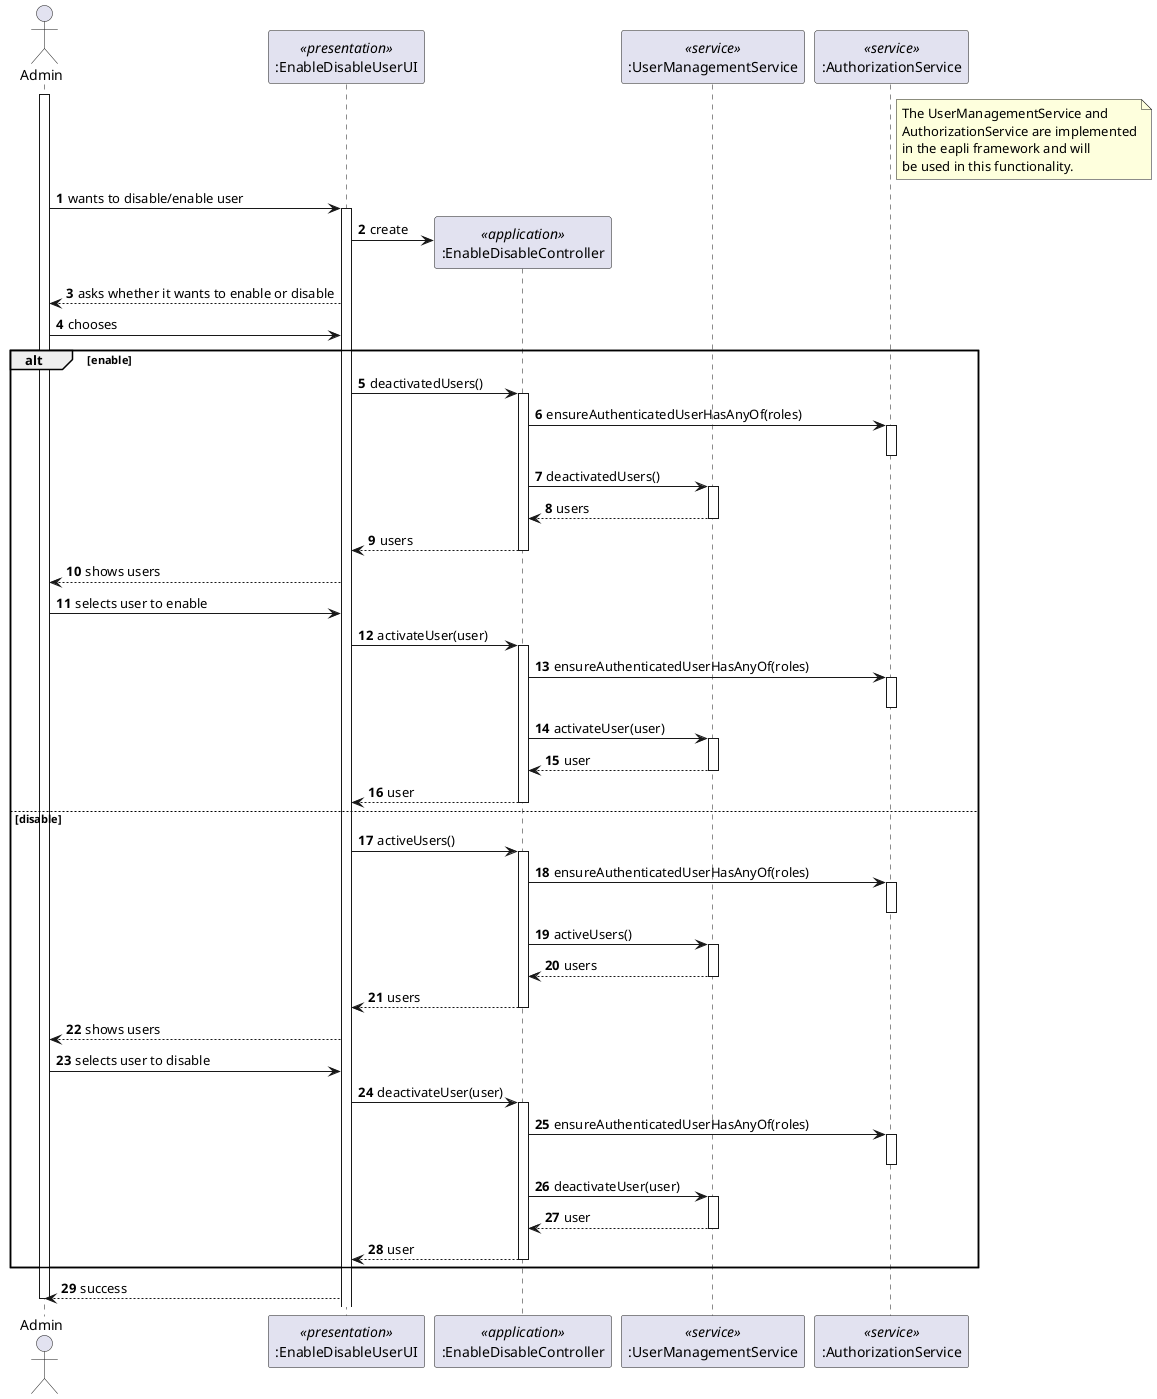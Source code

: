 @startuml
autonumber


actor "Admin" as AD

participant ":EnableDisableUserUI" as UI <<presentation>>
participant ":EnableDisableController" as CTRL <<application>>
participant ":UserManagementService" as UMS <<service>>
participant ":AuthorizationService" as AUTHZ <<service>>

note right AUTHZ
The UserManagementService and
AuthorizationService are implemented
in the eapli framework and will
be used in this functionality.
end note


activate AD

AD -> UI : wants to disable/enable user
activate UI

UI -> CTRL**: create

UI --> AD: asks whether it wants to enable or disable

AD -> UI : chooses

alt enable

UI ->   CTRL: deactivatedUsers()
activate CTRL

CTRL -> AUTHZ:  ensureAuthenticatedUserHasAnyOf(roles)
activate AUTHZ
deactivate AUTHZ


CTRL -> UMS: deactivatedUsers()
activate UMS

UMS --> CTRL: users
deactivate UMS

CTRL --> UI: users
deactivate CTRL

UI --> AD: shows users
AD -> UI: selects user to enable

UI -> CTRL: activateUser(user)
activate CTRL

CTRL -> AUTHZ:  ensureAuthenticatedUserHasAnyOf(roles)
activate AUTHZ
deactivate AUTHZ

CTRL -> UMS : activateUser(user)
activate UMS

UMS --> CTRL : user
deactivate UMS

CTRL --> UI : user
deactivate CTRL

else disable

UI ->   CTRL: activeUsers()
activate CTRL

CTRL -> AUTHZ:  ensureAuthenticatedUserHasAnyOf(roles)
activate AUTHZ
deactivate AUTHZ

CTRL -> UMS: activeUsers()
activate UMS

UMS --> CTRL: users
deactivate UMS

CTRL --> UI: users
deactivate CTRL

UI --> AD: shows users
AD -> UI: selects user to disable

UI -> CTRL: deactivateUser(user)
activate CTRL

CTRL -> AUTHZ:  ensureAuthenticatedUserHasAnyOf(roles)
activate AUTHZ
deactivate AUTHZ

CTRL -> UMS : deactivateUser(user)
activate UMS

UMS --> CTRL : user
deactivate UMS

CTRL --> UI : user
deactivate CTRL


end

UI --> AD: success

deactivate AD

@enduml